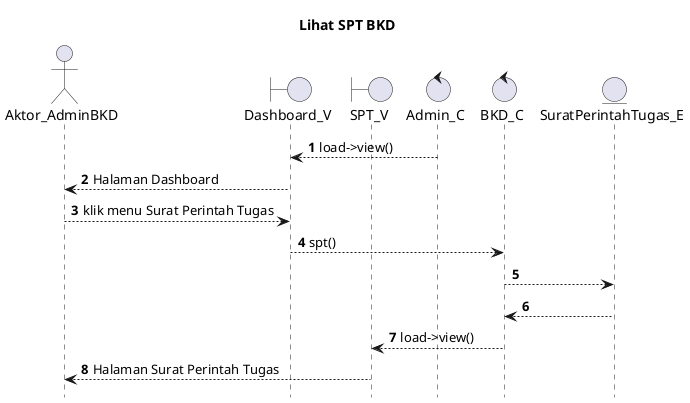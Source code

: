 @startuml

autonumber
hide footbox
title Lihat SPT BKD 

Actor Aktor_AdminBKD
boundary Dashboard_V
boundary SPT_V
control Admin_C
control BKD_C
Entity SuratPerintahTugas_E

Admin_C --> Dashboard_V: load->view()
Dashboard_V --> Aktor_AdminBKD: Halaman Dashboard
Aktor_AdminBKD --> Dashboard_V: klik menu Surat Perintah Tugas 
Dashboard_V --> BKD_C: spt()
BKD_C --> SuratPerintahTugas_E:
    
    SuratPerintahTugas_E --> BKD_C:
    BKD_C --> SPT_V: load->view()
    SPT_V --> Aktor_AdminBKD: Halaman Surat Perintah Tugas 

@enduml